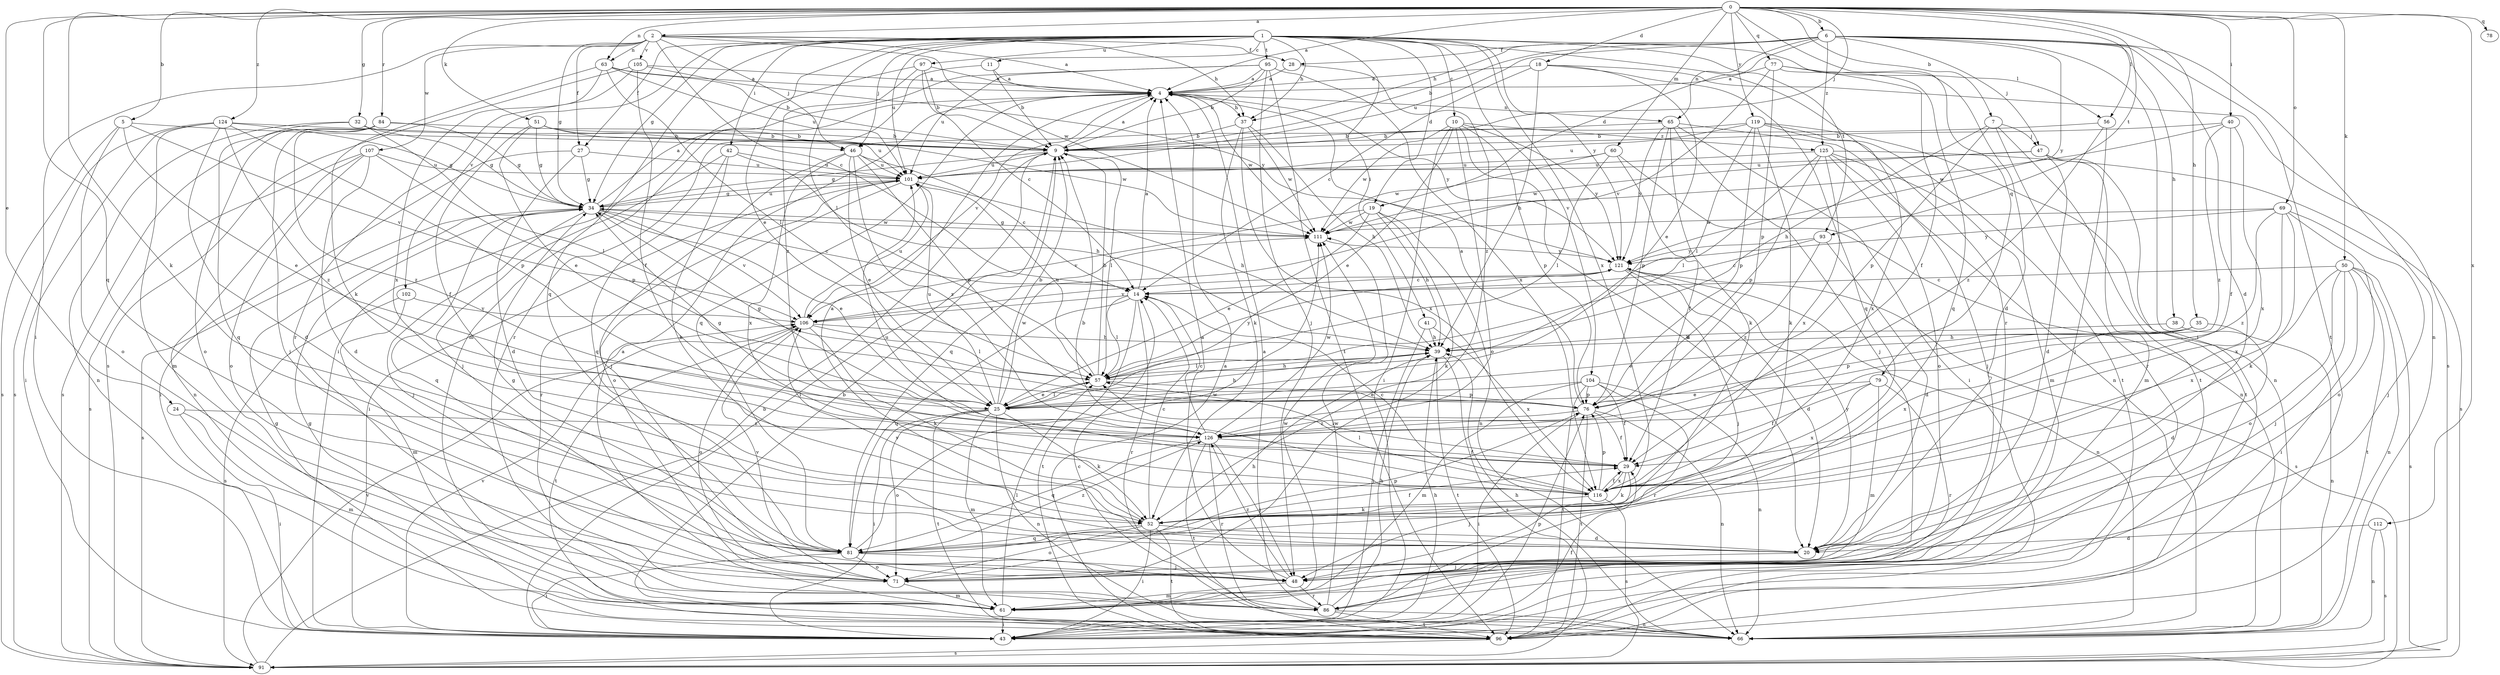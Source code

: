 strict digraph  {
0;
1;
2;
4;
5;
6;
7;
9;
10;
11;
14;
18;
19;
20;
24;
25;
27;
28;
29;
32;
34;
35;
37;
38;
39;
40;
41;
42;
43;
46;
47;
48;
50;
51;
52;
56;
57;
60;
61;
63;
65;
66;
69;
71;
76;
77;
78;
79;
81;
84;
86;
91;
93;
95;
96;
97;
101;
102;
104;
105;
106;
107;
111;
112;
116;
119;
121;
124;
125;
126;
0 -> 2  [label=a];
0 -> 4  [label=a];
0 -> 5  [label=b];
0 -> 6  [label=b];
0 -> 7  [label=b];
0 -> 18  [label=d];
0 -> 24  [label=e];
0 -> 32  [label=g];
0 -> 35  [label=h];
0 -> 40  [label=i];
0 -> 46  [label=j];
0 -> 50  [label=k];
0 -> 51  [label=k];
0 -> 52  [label=k];
0 -> 56  [label=l];
0 -> 60  [label=m];
0 -> 63  [label=n];
0 -> 69  [label=o];
0 -> 77  [label=q];
0 -> 78  [label=q];
0 -> 79  [label=q];
0 -> 81  [label=q];
0 -> 84  [label=r];
0 -> 93  [label=t];
0 -> 112  [label=x];
0 -> 119  [label=y];
0 -> 124  [label=z];
1 -> 10  [label=c];
1 -> 11  [label=c];
1 -> 19  [label=d];
1 -> 25  [label=e];
1 -> 27  [label=f];
1 -> 34  [label=g];
1 -> 37  [label=h];
1 -> 41  [label=i];
1 -> 42  [label=i];
1 -> 46  [label=j];
1 -> 56  [label=l];
1 -> 57  [label=l];
1 -> 81  [label=q];
1 -> 86  [label=r];
1 -> 93  [label=t];
1 -> 95  [label=t];
1 -> 97  [label=u];
1 -> 101  [label=u];
1 -> 102  [label=v];
1 -> 104  [label=v];
1 -> 116  [label=x];
1 -> 121  [label=y];
2 -> 4  [label=a];
2 -> 14  [label=c];
2 -> 27  [label=f];
2 -> 28  [label=f];
2 -> 34  [label=g];
2 -> 37  [label=h];
2 -> 43  [label=i];
2 -> 46  [label=j];
2 -> 63  [label=n];
2 -> 105  [label=v];
2 -> 107  [label=w];
2 -> 111  [label=w];
4 -> 37  [label=h];
4 -> 65  [label=n];
4 -> 81  [label=q];
4 -> 106  [label=v];
4 -> 111  [label=w];
4 -> 121  [label=y];
5 -> 25  [label=e];
5 -> 46  [label=j];
5 -> 71  [label=o];
5 -> 91  [label=s];
5 -> 106  [label=v];
6 -> 9  [label=b];
6 -> 19  [label=d];
6 -> 20  [label=d];
6 -> 28  [label=f];
6 -> 37  [label=h];
6 -> 38  [label=h];
6 -> 43  [label=i];
6 -> 47  [label=j];
6 -> 65  [label=n];
6 -> 66  [label=n];
6 -> 96  [label=t];
6 -> 101  [label=u];
6 -> 121  [label=y];
6 -> 125  [label=z];
7 -> 39  [label=h];
7 -> 47  [label=j];
7 -> 76  [label=p];
7 -> 86  [label=r];
7 -> 96  [label=t];
9 -> 4  [label=a];
9 -> 34  [label=g];
9 -> 43  [label=i];
9 -> 57  [label=l];
9 -> 81  [label=q];
9 -> 101  [label=u];
10 -> 20  [label=d];
10 -> 25  [label=e];
10 -> 43  [label=i];
10 -> 71  [label=o];
10 -> 76  [label=p];
10 -> 111  [label=w];
10 -> 121  [label=y];
10 -> 125  [label=z];
11 -> 4  [label=a];
11 -> 9  [label=b];
11 -> 86  [label=r];
14 -> 4  [label=a];
14 -> 57  [label=l];
14 -> 81  [label=q];
14 -> 86  [label=r];
14 -> 96  [label=t];
14 -> 106  [label=v];
18 -> 4  [label=a];
18 -> 14  [label=c];
18 -> 25  [label=e];
18 -> 39  [label=h];
18 -> 81  [label=q];
18 -> 91  [label=s];
19 -> 25  [label=e];
19 -> 39  [label=h];
19 -> 52  [label=k];
19 -> 66  [label=n];
19 -> 106  [label=v];
19 -> 111  [label=w];
20 -> 48  [label=j];
20 -> 106  [label=v];
20 -> 121  [label=y];
24 -> 43  [label=i];
24 -> 61  [label=m];
24 -> 126  [label=z];
25 -> 9  [label=b];
25 -> 34  [label=g];
25 -> 39  [label=h];
25 -> 43  [label=i];
25 -> 52  [label=k];
25 -> 57  [label=l];
25 -> 61  [label=m];
25 -> 66  [label=n];
25 -> 71  [label=o];
25 -> 96  [label=t];
25 -> 101  [label=u];
25 -> 111  [label=w];
27 -> 20  [label=d];
27 -> 34  [label=g];
27 -> 43  [label=i];
27 -> 101  [label=u];
28 -> 4  [label=a];
28 -> 126  [label=z];
29 -> 48  [label=j];
29 -> 52  [label=k];
29 -> 57  [label=l];
29 -> 116  [label=x];
32 -> 9  [label=b];
32 -> 34  [label=g];
32 -> 57  [label=l];
32 -> 66  [label=n];
32 -> 81  [label=q];
34 -> 4  [label=a];
34 -> 14  [label=c];
34 -> 25  [label=e];
34 -> 48  [label=j];
34 -> 81  [label=q];
34 -> 91  [label=s];
34 -> 101  [label=u];
34 -> 106  [label=v];
34 -> 111  [label=w];
35 -> 20  [label=d];
35 -> 25  [label=e];
35 -> 39  [label=h];
35 -> 76  [label=p];
35 -> 116  [label=x];
37 -> 9  [label=b];
37 -> 39  [label=h];
37 -> 52  [label=k];
37 -> 111  [label=w];
37 -> 116  [label=x];
38 -> 39  [label=h];
38 -> 66  [label=n];
39 -> 57  [label=l];
39 -> 91  [label=s];
39 -> 96  [label=t];
40 -> 9  [label=b];
40 -> 29  [label=f];
40 -> 111  [label=w];
40 -> 116  [label=x];
40 -> 126  [label=z];
41 -> 39  [label=h];
41 -> 43  [label=i];
41 -> 116  [label=x];
42 -> 39  [label=h];
42 -> 48  [label=j];
42 -> 52  [label=k];
42 -> 81  [label=q];
42 -> 101  [label=u];
43 -> 29  [label=f];
43 -> 39  [label=h];
43 -> 76  [label=p];
43 -> 106  [label=v];
46 -> 14  [label=c];
46 -> 25  [label=e];
46 -> 48  [label=j];
46 -> 76  [label=p];
46 -> 101  [label=u];
46 -> 116  [label=x];
46 -> 126  [label=z];
47 -> 20  [label=d];
47 -> 61  [label=m];
47 -> 96  [label=t];
47 -> 101  [label=u];
47 -> 111  [label=w];
48 -> 4  [label=a];
48 -> 61  [label=m];
48 -> 86  [label=r];
48 -> 126  [label=z];
50 -> 14  [label=c];
50 -> 43  [label=i];
50 -> 48  [label=j];
50 -> 66  [label=n];
50 -> 71  [label=o];
50 -> 91  [label=s];
50 -> 96  [label=t];
50 -> 116  [label=x];
51 -> 9  [label=b];
51 -> 25  [label=e];
51 -> 29  [label=f];
51 -> 34  [label=g];
51 -> 101  [label=u];
51 -> 111  [label=w];
52 -> 4  [label=a];
52 -> 14  [label=c];
52 -> 20  [label=d];
52 -> 29  [label=f];
52 -> 43  [label=i];
52 -> 71  [label=o];
52 -> 81  [label=q];
52 -> 96  [label=t];
56 -> 9  [label=b];
56 -> 48  [label=j];
56 -> 126  [label=z];
57 -> 9  [label=b];
57 -> 25  [label=e];
57 -> 39  [label=h];
57 -> 76  [label=p];
57 -> 101  [label=u];
57 -> 121  [label=y];
60 -> 29  [label=f];
60 -> 57  [label=l];
60 -> 66  [label=n];
60 -> 101  [label=u];
60 -> 111  [label=w];
61 -> 4  [label=a];
61 -> 43  [label=i];
61 -> 57  [label=l];
61 -> 111  [label=w];
63 -> 4  [label=a];
63 -> 9  [label=b];
63 -> 52  [label=k];
63 -> 57  [label=l];
63 -> 101  [label=u];
63 -> 116  [label=x];
65 -> 9  [label=b];
65 -> 43  [label=i];
65 -> 48  [label=j];
65 -> 52  [label=k];
65 -> 66  [label=n];
65 -> 76  [label=p];
65 -> 121  [label=y];
66 -> 14  [label=c];
66 -> 34  [label=g];
66 -> 39  [label=h];
69 -> 48  [label=j];
69 -> 52  [label=k];
69 -> 71  [label=o];
69 -> 111  [label=w];
69 -> 116  [label=x];
69 -> 121  [label=y];
69 -> 126  [label=z];
71 -> 39  [label=h];
71 -> 61  [label=m];
71 -> 106  [label=v];
76 -> 4  [label=a];
76 -> 29  [label=f];
76 -> 43  [label=i];
76 -> 66  [label=n];
76 -> 96  [label=t];
76 -> 126  [label=z];
77 -> 4  [label=a];
77 -> 20  [label=d];
77 -> 29  [label=f];
77 -> 76  [label=p];
77 -> 81  [label=q];
77 -> 106  [label=v];
79 -> 25  [label=e];
79 -> 29  [label=f];
79 -> 61  [label=m];
79 -> 86  [label=r];
79 -> 116  [label=x];
81 -> 34  [label=g];
81 -> 43  [label=i];
81 -> 48  [label=j];
81 -> 71  [label=o];
81 -> 76  [label=p];
81 -> 111  [label=w];
81 -> 126  [label=z];
84 -> 9  [label=b];
84 -> 34  [label=g];
84 -> 48  [label=j];
84 -> 71  [label=o];
84 -> 91  [label=s];
84 -> 126  [label=z];
86 -> 4  [label=a];
86 -> 39  [label=h];
86 -> 66  [label=n];
86 -> 96  [label=t];
86 -> 111  [label=w];
91 -> 9  [label=b];
91 -> 106  [label=v];
93 -> 14  [label=c];
93 -> 20  [label=d];
93 -> 121  [label=y];
93 -> 126  [label=z];
95 -> 4  [label=a];
95 -> 9  [label=b];
95 -> 48  [label=j];
95 -> 61  [label=m];
95 -> 96  [label=t];
95 -> 101  [label=u];
95 -> 116  [label=x];
96 -> 4  [label=a];
96 -> 9  [label=b];
96 -> 34  [label=g];
96 -> 91  [label=s];
97 -> 4  [label=a];
97 -> 9  [label=b];
97 -> 14  [label=c];
97 -> 43  [label=i];
97 -> 126  [label=z];
101 -> 34  [label=g];
101 -> 39  [label=h];
101 -> 43  [label=i];
101 -> 71  [label=o];
101 -> 86  [label=r];
102 -> 61  [label=m];
102 -> 91  [label=s];
102 -> 106  [label=v];
104 -> 25  [label=e];
104 -> 29  [label=f];
104 -> 61  [label=m];
104 -> 66  [label=n];
104 -> 76  [label=p];
104 -> 86  [label=r];
104 -> 96  [label=t];
105 -> 4  [label=a];
105 -> 29  [label=f];
105 -> 86  [label=r];
105 -> 91  [label=s];
105 -> 121  [label=y];
106 -> 39  [label=h];
106 -> 52  [label=k];
106 -> 57  [label=l];
106 -> 71  [label=o];
106 -> 96  [label=t];
106 -> 101  [label=u];
107 -> 20  [label=d];
107 -> 66  [label=n];
107 -> 71  [label=o];
107 -> 76  [label=p];
107 -> 91  [label=s];
107 -> 101  [label=u];
111 -> 34  [label=g];
111 -> 121  [label=y];
112 -> 20  [label=d];
112 -> 66  [label=n];
112 -> 91  [label=s];
116 -> 9  [label=b];
116 -> 14  [label=c];
116 -> 29  [label=f];
116 -> 52  [label=k];
116 -> 57  [label=l];
116 -> 76  [label=p];
116 -> 91  [label=s];
116 -> 101  [label=u];
119 -> 9  [label=b];
119 -> 52  [label=k];
119 -> 57  [label=l];
119 -> 66  [label=n];
119 -> 76  [label=p];
119 -> 96  [label=t];
119 -> 101  [label=u];
119 -> 116  [label=x];
121 -> 14  [label=c];
121 -> 20  [label=d];
121 -> 48  [label=j];
121 -> 66  [label=n];
121 -> 91  [label=s];
121 -> 106  [label=v];
124 -> 9  [label=b];
124 -> 20  [label=d];
124 -> 34  [label=g];
124 -> 43  [label=i];
124 -> 61  [label=m];
124 -> 76  [label=p];
124 -> 91  [label=s];
124 -> 126  [label=z];
125 -> 48  [label=j];
125 -> 57  [label=l];
125 -> 61  [label=m];
125 -> 71  [label=o];
125 -> 76  [label=p];
125 -> 91  [label=s];
125 -> 101  [label=u];
125 -> 116  [label=x];
126 -> 14  [label=c];
126 -> 29  [label=f];
126 -> 34  [label=g];
126 -> 48  [label=j];
126 -> 81  [label=q];
126 -> 86  [label=r];
126 -> 96  [label=t];
126 -> 111  [label=w];
}
